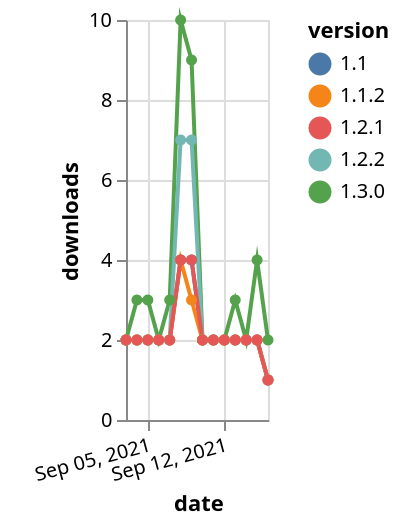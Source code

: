 {"$schema": "https://vega.github.io/schema/vega-lite/v5.json", "description": "A simple bar chart with embedded data.", "data": {"values": [{"date": "2021-09-03", "total": 2584, "delta": 2, "version": "1.1"}, {"date": "2021-09-04", "total": 2586, "delta": 2, "version": "1.1"}, {"date": "2021-09-05", "total": 2588, "delta": 2, "version": "1.1"}, {"date": "2021-09-06", "total": 2590, "delta": 2, "version": "1.1"}, {"date": "2021-09-07", "total": 2592, "delta": 2, "version": "1.1"}, {"date": "2021-09-08", "total": 2596, "delta": 4, "version": "1.1"}, {"date": "2021-09-09", "total": 2600, "delta": 4, "version": "1.1"}, {"date": "2021-09-10", "total": 2602, "delta": 2, "version": "1.1"}, {"date": "2021-09-11", "total": 2604, "delta": 2, "version": "1.1"}, {"date": "2021-09-12", "total": 2606, "delta": 2, "version": "1.1"}, {"date": "2021-09-13", "total": 2608, "delta": 2, "version": "1.1"}, {"date": "2021-09-14", "total": 2610, "delta": 2, "version": "1.1"}, {"date": "2021-09-15", "total": 2612, "delta": 2, "version": "1.1"}, {"date": "2021-09-16", "total": 2613, "delta": 1, "version": "1.1"}, {"date": "2021-09-03", "total": 684, "delta": 2, "version": "1.3.0"}, {"date": "2021-09-04", "total": 687, "delta": 3, "version": "1.3.0"}, {"date": "2021-09-05", "total": 690, "delta": 3, "version": "1.3.0"}, {"date": "2021-09-06", "total": 692, "delta": 2, "version": "1.3.0"}, {"date": "2021-09-07", "total": 695, "delta": 3, "version": "1.3.0"}, {"date": "2021-09-08", "total": 705, "delta": 10, "version": "1.3.0"}, {"date": "2021-09-09", "total": 714, "delta": 9, "version": "1.3.0"}, {"date": "2021-09-10", "total": 716, "delta": 2, "version": "1.3.0"}, {"date": "2021-09-11", "total": 718, "delta": 2, "version": "1.3.0"}, {"date": "2021-09-12", "total": 720, "delta": 2, "version": "1.3.0"}, {"date": "2021-09-13", "total": 723, "delta": 3, "version": "1.3.0"}, {"date": "2021-09-14", "total": 725, "delta": 2, "version": "1.3.0"}, {"date": "2021-09-15", "total": 729, "delta": 4, "version": "1.3.0"}, {"date": "2021-09-16", "total": 731, "delta": 2, "version": "1.3.0"}, {"date": "2021-09-03", "total": 1176, "delta": 2, "version": "1.2.2"}, {"date": "2021-09-04", "total": 1178, "delta": 2, "version": "1.2.2"}, {"date": "2021-09-05", "total": 1180, "delta": 2, "version": "1.2.2"}, {"date": "2021-09-06", "total": 1182, "delta": 2, "version": "1.2.2"}, {"date": "2021-09-07", "total": 1184, "delta": 2, "version": "1.2.2"}, {"date": "2021-09-08", "total": 1191, "delta": 7, "version": "1.2.2"}, {"date": "2021-09-09", "total": 1198, "delta": 7, "version": "1.2.2"}, {"date": "2021-09-10", "total": 1200, "delta": 2, "version": "1.2.2"}, {"date": "2021-09-11", "total": 1202, "delta": 2, "version": "1.2.2"}, {"date": "2021-09-12", "total": 1204, "delta": 2, "version": "1.2.2"}, {"date": "2021-09-13", "total": 1206, "delta": 2, "version": "1.2.2"}, {"date": "2021-09-14", "total": 1208, "delta": 2, "version": "1.2.2"}, {"date": "2021-09-15", "total": 1210, "delta": 2, "version": "1.2.2"}, {"date": "2021-09-16", "total": 1211, "delta": 1, "version": "1.2.2"}, {"date": "2021-09-03", "total": 2367, "delta": 2, "version": "1.1.2"}, {"date": "2021-09-04", "total": 2369, "delta": 2, "version": "1.1.2"}, {"date": "2021-09-05", "total": 2371, "delta": 2, "version": "1.1.2"}, {"date": "2021-09-06", "total": 2373, "delta": 2, "version": "1.1.2"}, {"date": "2021-09-07", "total": 2375, "delta": 2, "version": "1.1.2"}, {"date": "2021-09-08", "total": 2379, "delta": 4, "version": "1.1.2"}, {"date": "2021-09-09", "total": 2382, "delta": 3, "version": "1.1.2"}, {"date": "2021-09-10", "total": 2384, "delta": 2, "version": "1.1.2"}, {"date": "2021-09-11", "total": 2386, "delta": 2, "version": "1.1.2"}, {"date": "2021-09-12", "total": 2388, "delta": 2, "version": "1.1.2"}, {"date": "2021-09-13", "total": 2390, "delta": 2, "version": "1.1.2"}, {"date": "2021-09-14", "total": 2392, "delta": 2, "version": "1.1.2"}, {"date": "2021-09-15", "total": 2394, "delta": 2, "version": "1.1.2"}, {"date": "2021-09-16", "total": 2395, "delta": 1, "version": "1.1.2"}, {"date": "2021-09-03", "total": 1032, "delta": 2, "version": "1.2.1"}, {"date": "2021-09-04", "total": 1034, "delta": 2, "version": "1.2.1"}, {"date": "2021-09-05", "total": 1036, "delta": 2, "version": "1.2.1"}, {"date": "2021-09-06", "total": 1038, "delta": 2, "version": "1.2.1"}, {"date": "2021-09-07", "total": 1040, "delta": 2, "version": "1.2.1"}, {"date": "2021-09-08", "total": 1044, "delta": 4, "version": "1.2.1"}, {"date": "2021-09-09", "total": 1048, "delta": 4, "version": "1.2.1"}, {"date": "2021-09-10", "total": 1050, "delta": 2, "version": "1.2.1"}, {"date": "2021-09-11", "total": 1052, "delta": 2, "version": "1.2.1"}, {"date": "2021-09-12", "total": 1054, "delta": 2, "version": "1.2.1"}, {"date": "2021-09-13", "total": 1056, "delta": 2, "version": "1.2.1"}, {"date": "2021-09-14", "total": 1058, "delta": 2, "version": "1.2.1"}, {"date": "2021-09-15", "total": 1060, "delta": 2, "version": "1.2.1"}, {"date": "2021-09-16", "total": 1061, "delta": 1, "version": "1.2.1"}]}, "width": "container", "mark": {"type": "line", "point": {"filled": true}}, "encoding": {"x": {"field": "date", "type": "temporal", "timeUnit": "yearmonthdate", "title": "date", "axis": {"labelAngle": -15}}, "y": {"field": "delta", "type": "quantitative", "title": "downloads"}, "color": {"field": "version", "type": "nominal"}, "tooltip": {"field": "delta"}}}